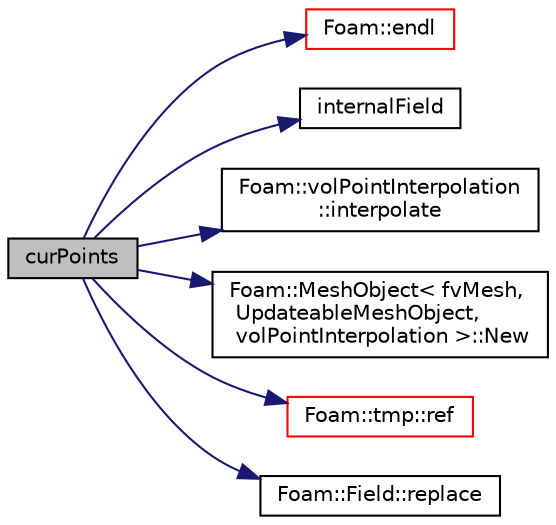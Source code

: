 digraph "curPoints"
{
  bgcolor="transparent";
  edge [fontname="Helvetica",fontsize="10",labelfontname="Helvetica",labelfontsize="10"];
  node [fontname="Helvetica",fontsize="10",shape=record];
  rankdir="LR";
  Node1 [label="curPoints",height=0.2,width=0.4,color="black", fillcolor="grey75", style="filled", fontcolor="black"];
  Node1 -> Node2 [color="midnightblue",fontsize="10",style="solid",fontname="Helvetica"];
  Node2 [label="Foam::endl",height=0.2,width=0.4,color="red",URL="$a10958.html#a2db8fe02a0d3909e9351bb4275b23ce4",tooltip="Add newline and flush stream. "];
  Node1 -> Node3 [color="midnightblue",fontsize="10",style="solid",fontname="Helvetica"];
  Node3 [label="internalField",height=0.2,width=0.4,color="black",URL="$a05197.html#a8ebe4b4fc9818c2626b9c98a7ef1a16a"];
  Node1 -> Node4 [color="midnightblue",fontsize="10",style="solid",fontname="Helvetica"];
  Node4 [label="Foam::volPointInterpolation\l::interpolate",height=0.2,width=0.4,color="black",URL="$a02903.html#af9995ad230399e8784e5a1370c25ec7a",tooltip="Interpolate volField using inverse distance weighting. "];
  Node1 -> Node5 [color="midnightblue",fontsize="10",style="solid",fontname="Helvetica"];
  Node5 [label="Foam::MeshObject\< fvMesh,\l UpdateableMeshObject,\l volPointInterpolation \>::New",height=0.2,width=0.4,color="black",URL="$a01495.html#ab61cc2091ec1fd7e08e8948e84235a05"];
  Node1 -> Node6 [color="midnightblue",fontsize="10",style="solid",fontname="Helvetica"];
  Node6 [label="Foam::tmp::ref",height=0.2,width=0.4,color="red",URL="$a02691.html#a355da090b61b5b48e7435dec5942b7e9",tooltip="Return non-const reference or generate a fatal error. "];
  Node1 -> Node7 [color="midnightblue",fontsize="10",style="solid",fontname="Helvetica"];
  Node7 [label="Foam::Field::replace",height=0.2,width=0.4,color="black",URL="$a00766.html#a815e9bf6122726b1d13b4baf30bbad04",tooltip="Replace a component field of the field. "];
}

